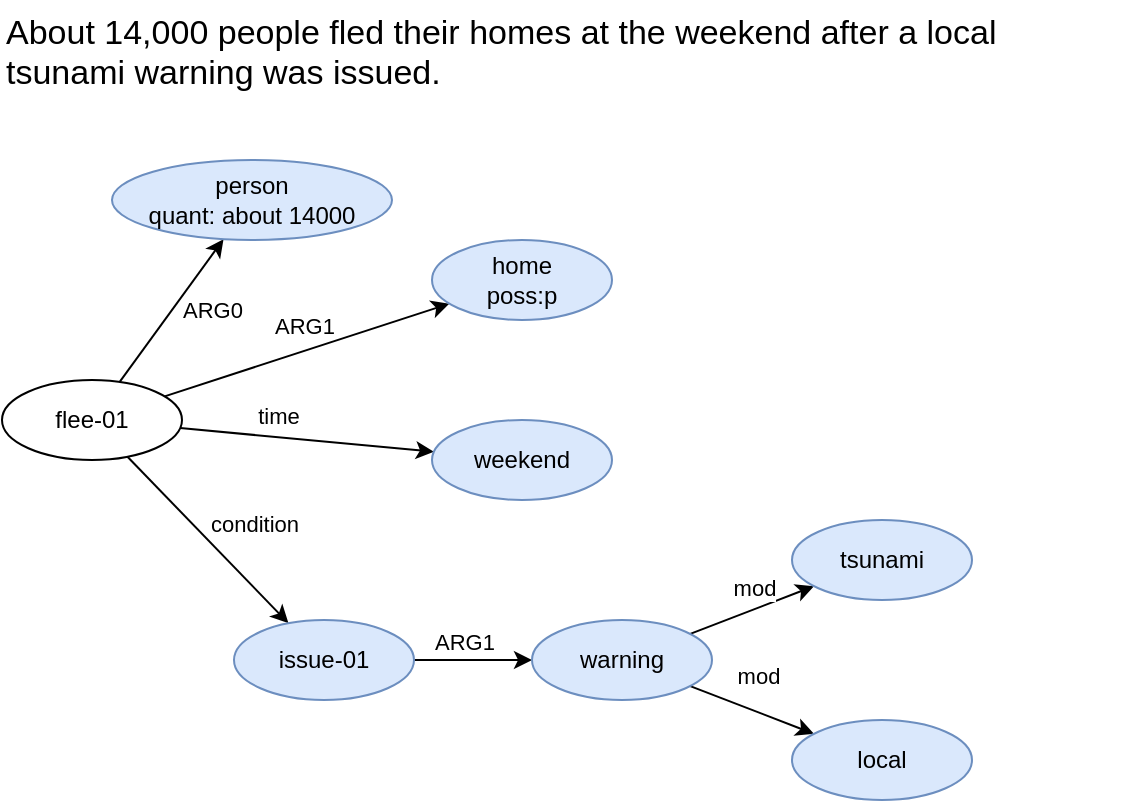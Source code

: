 <mxfile version="22.1.3" type="github">
  <diagram name="第 1 页" id="Bpt3EHnc-XG6woePa3AU">
    <mxGraphModel dx="833" dy="1226" grid="1" gridSize="10" guides="1" tooltips="1" connect="1" arrows="1" fold="1" page="1" pageScale="1" pageWidth="827" pageHeight="1169" math="0" shadow="0">
      <root>
        <mxCell id="0" />
        <mxCell id="1" parent="0" />
        <mxCell id="xj7ccxpRjcmuDJTjEku6-1" value="&lt;font style=&quot;font-size: 17px;&quot;&gt;About 14,000 people fled their homes at the weekend after a local tsunami warning was issued. &lt;/font&gt;" style="text;whiteSpace=wrap;html=1;" vertex="1" parent="1">
          <mxGeometry x="134" y="70" width="560" height="40" as="geometry" />
        </mxCell>
        <mxCell id="xj7ccxpRjcmuDJTjEku6-5" value="" style="rounded=0;orthogonalLoop=1;jettySize=auto;html=1;" edge="1" parent="1" source="xj7ccxpRjcmuDJTjEku6-2" target="xj7ccxpRjcmuDJTjEku6-4">
          <mxGeometry relative="1" as="geometry" />
        </mxCell>
        <mxCell id="xj7ccxpRjcmuDJTjEku6-6" value="ARG0" style="edgeLabel;html=1;align=center;verticalAlign=middle;resizable=0;points=[];" vertex="1" connectable="0" parent="xj7ccxpRjcmuDJTjEku6-5">
          <mxGeometry y="1" relative="1" as="geometry">
            <mxPoint x="21" as="offset" />
          </mxGeometry>
        </mxCell>
        <mxCell id="xj7ccxpRjcmuDJTjEku6-8" value="" style="rounded=0;orthogonalLoop=1;jettySize=auto;html=1;" edge="1" parent="1" source="xj7ccxpRjcmuDJTjEku6-2" target="xj7ccxpRjcmuDJTjEku6-7">
          <mxGeometry relative="1" as="geometry" />
        </mxCell>
        <mxCell id="xj7ccxpRjcmuDJTjEku6-9" value="ARG1" style="edgeLabel;html=1;align=center;verticalAlign=middle;resizable=0;points=[];" vertex="1" connectable="0" parent="xj7ccxpRjcmuDJTjEku6-8">
          <mxGeometry x="-0.05" y="2" relative="1" as="geometry">
            <mxPoint x="3" y="-12" as="offset" />
          </mxGeometry>
        </mxCell>
        <mxCell id="xj7ccxpRjcmuDJTjEku6-11" value="" style="rounded=0;orthogonalLoop=1;jettySize=auto;html=1;" edge="1" parent="1" source="xj7ccxpRjcmuDJTjEku6-2" target="xj7ccxpRjcmuDJTjEku6-10">
          <mxGeometry relative="1" as="geometry" />
        </mxCell>
        <mxCell id="xj7ccxpRjcmuDJTjEku6-12" value="time" style="edgeLabel;html=1;align=center;verticalAlign=middle;resizable=0;points=[];" vertex="1" connectable="0" parent="xj7ccxpRjcmuDJTjEku6-11">
          <mxGeometry x="-0.4" y="-1" relative="1" as="geometry">
            <mxPoint x="11" y="-11" as="offset" />
          </mxGeometry>
        </mxCell>
        <mxCell id="xj7ccxpRjcmuDJTjEku6-14" value="" style="rounded=0;orthogonalLoop=1;jettySize=auto;html=1;" edge="1" parent="1" source="xj7ccxpRjcmuDJTjEku6-2" target="xj7ccxpRjcmuDJTjEku6-13">
          <mxGeometry relative="1" as="geometry" />
        </mxCell>
        <mxCell id="xj7ccxpRjcmuDJTjEku6-15" value="condition" style="edgeLabel;html=1;align=center;verticalAlign=middle;resizable=0;points=[];" vertex="1" connectable="0" parent="xj7ccxpRjcmuDJTjEku6-14">
          <mxGeometry x="-0.175" y="1" relative="1" as="geometry">
            <mxPoint x="29" as="offset" />
          </mxGeometry>
        </mxCell>
        <mxCell id="xj7ccxpRjcmuDJTjEku6-2" value="flee-01" style="ellipse;whiteSpace=wrap;html=1;" vertex="1" parent="1">
          <mxGeometry x="134" y="260" width="90" height="40" as="geometry" />
        </mxCell>
        <mxCell id="xj7ccxpRjcmuDJTjEku6-4" value="person&lt;br&gt;quant: about 14000" style="ellipse;whiteSpace=wrap;html=1;fillColor=#dae8fc;strokeColor=#6c8ebf;" vertex="1" parent="1">
          <mxGeometry x="189" y="150" width="140" height="40" as="geometry" />
        </mxCell>
        <mxCell id="xj7ccxpRjcmuDJTjEku6-7" value="home&lt;br&gt;poss:p" style="ellipse;whiteSpace=wrap;html=1;fillColor=#dae8fc;strokeColor=#6c8ebf;" vertex="1" parent="1">
          <mxGeometry x="349" y="190" width="90" height="40" as="geometry" />
        </mxCell>
        <mxCell id="xj7ccxpRjcmuDJTjEku6-10" value="weekend" style="ellipse;whiteSpace=wrap;html=1;fillColor=#dae8fc;strokeColor=#6c8ebf;" vertex="1" parent="1">
          <mxGeometry x="349" y="280" width="90" height="40" as="geometry" />
        </mxCell>
        <mxCell id="xj7ccxpRjcmuDJTjEku6-24" value="" style="edgeStyle=orthogonalEdgeStyle;rounded=0;orthogonalLoop=1;jettySize=auto;html=1;" edge="1" parent="1" source="xj7ccxpRjcmuDJTjEku6-13" target="xj7ccxpRjcmuDJTjEku6-16">
          <mxGeometry relative="1" as="geometry" />
        </mxCell>
        <mxCell id="xj7ccxpRjcmuDJTjEku6-25" value="ARG1" style="edgeLabel;html=1;align=center;verticalAlign=middle;resizable=0;points=[];" vertex="1" connectable="0" parent="xj7ccxpRjcmuDJTjEku6-24">
          <mxGeometry x="-0.148" y="1" relative="1" as="geometry">
            <mxPoint y="-8" as="offset" />
          </mxGeometry>
        </mxCell>
        <mxCell id="xj7ccxpRjcmuDJTjEku6-13" value="issue-01" style="ellipse;whiteSpace=wrap;html=1;fillColor=#dae8fc;strokeColor=#6c8ebf;" vertex="1" parent="1">
          <mxGeometry x="250" y="380" width="90" height="40" as="geometry" />
        </mxCell>
        <mxCell id="xj7ccxpRjcmuDJTjEku6-20" value="mod" style="rounded=0;orthogonalLoop=1;jettySize=auto;html=1;" edge="1" parent="1" source="xj7ccxpRjcmuDJTjEku6-16" target="xj7ccxpRjcmuDJTjEku6-19">
          <mxGeometry x="0.125" y="10" relative="1" as="geometry">
            <mxPoint as="offset" />
          </mxGeometry>
        </mxCell>
        <mxCell id="xj7ccxpRjcmuDJTjEku6-22" value="" style="rounded=0;orthogonalLoop=1;jettySize=auto;html=1;" edge="1" parent="1" source="xj7ccxpRjcmuDJTjEku6-16" target="xj7ccxpRjcmuDJTjEku6-21">
          <mxGeometry relative="1" as="geometry" />
        </mxCell>
        <mxCell id="xj7ccxpRjcmuDJTjEku6-23" value="mod" style="edgeLabel;html=1;align=center;verticalAlign=middle;resizable=0;points=[];" vertex="1" connectable="0" parent="xj7ccxpRjcmuDJTjEku6-22">
          <mxGeometry x="-0.175" y="-3" relative="1" as="geometry">
            <mxPoint x="9" y="-18" as="offset" />
          </mxGeometry>
        </mxCell>
        <mxCell id="xj7ccxpRjcmuDJTjEku6-16" value="warning" style="ellipse;whiteSpace=wrap;html=1;fillColor=#dae8fc;strokeColor=#6c8ebf;" vertex="1" parent="1">
          <mxGeometry x="399" y="380" width="90" height="40" as="geometry" />
        </mxCell>
        <mxCell id="xj7ccxpRjcmuDJTjEku6-19" value="tsunami" style="ellipse;whiteSpace=wrap;html=1;fillColor=#dae8fc;strokeColor=#6c8ebf;" vertex="1" parent="1">
          <mxGeometry x="529" y="330" width="90" height="40" as="geometry" />
        </mxCell>
        <mxCell id="xj7ccxpRjcmuDJTjEku6-21" value="local" style="ellipse;whiteSpace=wrap;html=1;fillColor=#dae8fc;strokeColor=#6c8ebf;" vertex="1" parent="1">
          <mxGeometry x="529" y="430" width="90" height="40" as="geometry" />
        </mxCell>
      </root>
    </mxGraphModel>
  </diagram>
</mxfile>

